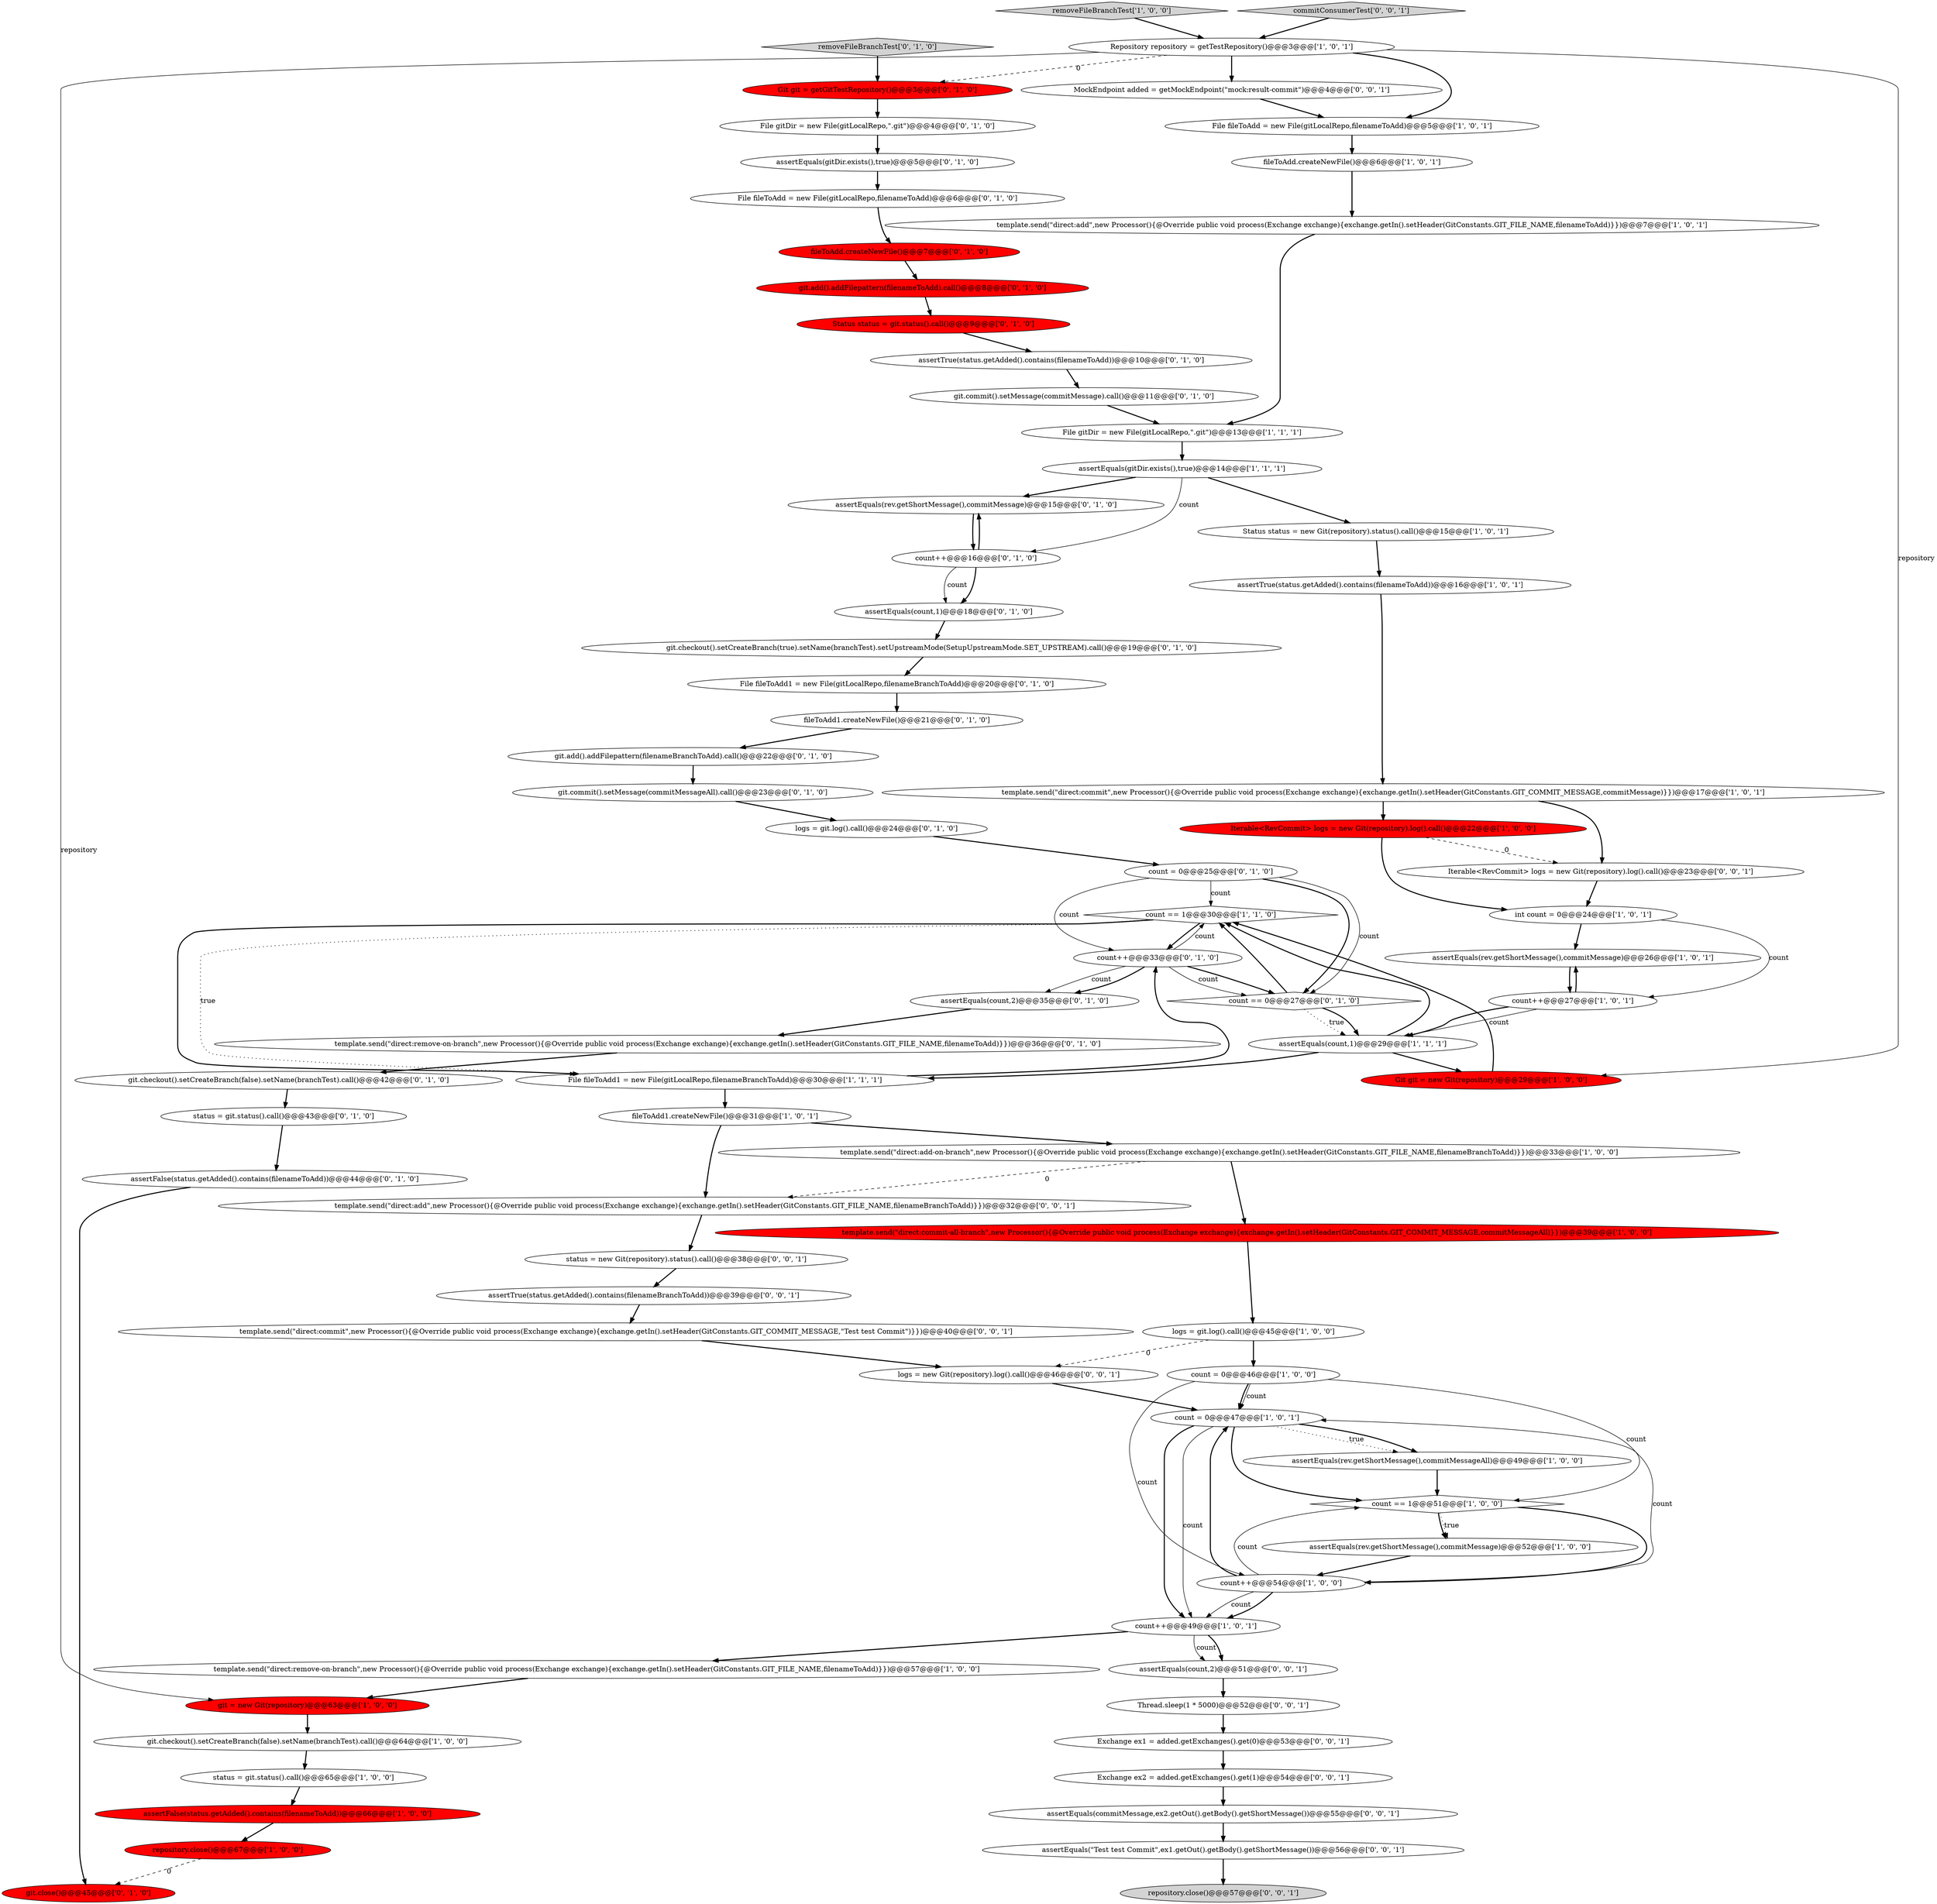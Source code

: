 digraph {
13 [style = filled, label = "Repository repository = getTestRepository()@@@3@@@['1', '0', '1']", fillcolor = white, shape = ellipse image = "AAA0AAABBB1BBB"];
11 [style = filled, label = "repository.close()@@@67@@@['1', '0', '0']", fillcolor = red, shape = ellipse image = "AAA1AAABBB1BBB"];
54 [style = filled, label = "assertEquals(rev.getShortMessage(),commitMessage)@@@15@@@['0', '1', '0']", fillcolor = white, shape = ellipse image = "AAA0AAABBB2BBB"];
68 [style = filled, label = "logs = new Git(repository).log().call()@@@46@@@['0', '0', '1']", fillcolor = white, shape = ellipse image = "AAA0AAABBB3BBB"];
23 [style = filled, label = "int count = 0@@@24@@@['1', '0', '1']", fillcolor = white, shape = ellipse image = "AAA0AAABBB1BBB"];
22 [style = filled, label = "git.checkout().setCreateBranch(false).setName(branchTest).call()@@@64@@@['1', '0', '0']", fillcolor = white, shape = ellipse image = "AAA0AAABBB1BBB"];
52 [style = filled, label = "status = git.status().call()@@@43@@@['0', '1', '0']", fillcolor = white, shape = ellipse image = "AAA0AAABBB2BBB"];
75 [style = filled, label = "status = new Git(repository).status().call()@@@38@@@['0', '0', '1']", fillcolor = white, shape = ellipse image = "AAA0AAABBB3BBB"];
76 [style = filled, label = "MockEndpoint added = getMockEndpoint(\"mock:result-commit\")@@@4@@@['0', '0', '1']", fillcolor = white, shape = ellipse image = "AAA0AAABBB3BBB"];
38 [style = filled, label = "count++@@@16@@@['0', '1', '0']", fillcolor = white, shape = ellipse image = "AAA0AAABBB2BBB"];
43 [style = filled, label = "assertFalse(status.getAdded().contains(filenameToAdd))@@@44@@@['0', '1', '0']", fillcolor = white, shape = ellipse image = "AAA0AAABBB2BBB"];
64 [style = filled, label = "repository.close()@@@57@@@['0', '0', '1']", fillcolor = lightgray, shape = ellipse image = "AAA0AAABBB3BBB"];
2 [style = filled, label = "count++@@@49@@@['1', '0', '1']", fillcolor = white, shape = ellipse image = "AAA0AAABBB1BBB"];
7 [style = filled, label = "template.send(\"direct:add\",new Processor(){@Override public void process(Exchange exchange){exchange.getIn().setHeader(GitConstants.GIT_FILE_NAME,filenameToAdd)}})@@@7@@@['1', '0', '1']", fillcolor = white, shape = ellipse image = "AAA0AAABBB1BBB"];
30 [style = filled, label = "count == 1@@@30@@@['1', '1', '0']", fillcolor = white, shape = diamond image = "AAA0AAABBB1BBB"];
33 [style = filled, label = "assertEquals(rev.getShortMessage(),commitMessage)@@@26@@@['1', '0', '1']", fillcolor = white, shape = ellipse image = "AAA0AAABBB1BBB"];
58 [style = filled, label = "assertEquals(count,2)@@@35@@@['0', '1', '0']", fillcolor = white, shape = ellipse image = "AAA0AAABBB2BBB"];
12 [style = filled, label = "template.send(\"direct:commit-all-branch\",new Processor(){@Override public void process(Exchange exchange){exchange.getIn().setHeader(GitConstants.GIT_COMMIT_MESSAGE,commitMessageAll)}})@@@39@@@['1', '0', '0']", fillcolor = red, shape = ellipse image = "AAA1AAABBB1BBB"];
36 [style = filled, label = "count = 0@@@25@@@['0', '1', '0']", fillcolor = white, shape = ellipse image = "AAA0AAABBB2BBB"];
55 [style = filled, label = "count == 0@@@27@@@['0', '1', '0']", fillcolor = white, shape = diamond image = "AAA0AAABBB2BBB"];
71 [style = filled, label = "template.send(\"direct:commit\",new Processor(){@Override public void process(Exchange exchange){exchange.getIn().setHeader(GitConstants.GIT_COMMIT_MESSAGE,\"Test test Commit\")}})@@@40@@@['0', '0', '1']", fillcolor = white, shape = ellipse image = "AAA0AAABBB3BBB"];
28 [style = filled, label = "git = new Git(repository)@@@63@@@['1', '0', '0']", fillcolor = red, shape = ellipse image = "AAA1AAABBB1BBB"];
74 [style = filled, label = "template.send(\"direct:add\",new Processor(){@Override public void process(Exchange exchange){exchange.getIn().setHeader(GitConstants.GIT_FILE_NAME,filenameBranchToAdd)}})@@@32@@@['0', '0', '1']", fillcolor = white, shape = ellipse image = "AAA0AAABBB3BBB"];
51 [style = filled, label = "assertTrue(status.getAdded().contains(filenameToAdd))@@@10@@@['0', '1', '0']", fillcolor = white, shape = ellipse image = "AAA0AAABBB2BBB"];
14 [style = filled, label = "count = 0@@@47@@@['1', '0', '1']", fillcolor = white, shape = ellipse image = "AAA0AAABBB1BBB"];
69 [style = filled, label = "Exchange ex2 = added.getExchanges().get(1)@@@54@@@['0', '0', '1']", fillcolor = white, shape = ellipse image = "AAA0AAABBB3BBB"];
47 [style = filled, label = "fileToAdd1.createNewFile()@@@21@@@['0', '1', '0']", fillcolor = white, shape = ellipse image = "AAA0AAABBB2BBB"];
24 [style = filled, label = "count++@@@27@@@['1', '0', '1']", fillcolor = white, shape = ellipse image = "AAA0AAABBB1BBB"];
16 [style = filled, label = "Iterable<RevCommit> logs = new Git(repository).log().call()@@@22@@@['1', '0', '0']", fillcolor = red, shape = ellipse image = "AAA1AAABBB1BBB"];
25 [style = filled, label = "removeFileBranchTest['1', '0', '0']", fillcolor = lightgray, shape = diamond image = "AAA0AAABBB1BBB"];
8 [style = filled, label = "Status status = new Git(repository).status().call()@@@15@@@['1', '0', '1']", fillcolor = white, shape = ellipse image = "AAA0AAABBB1BBB"];
1 [style = filled, label = "count++@@@54@@@['1', '0', '0']", fillcolor = white, shape = ellipse image = "AAA0AAABBB1BBB"];
50 [style = filled, label = "git.close()@@@45@@@['0', '1', '0']", fillcolor = red, shape = ellipse image = "AAA1AAABBB2BBB"];
56 [style = filled, label = "File fileToAdd1 = new File(gitLocalRepo,filenameBranchToAdd)@@@20@@@['0', '1', '0']", fillcolor = white, shape = ellipse image = "AAA0AAABBB2BBB"];
10 [style = filled, label = "assertFalse(status.getAdded().contains(filenameToAdd))@@@66@@@['1', '0', '0']", fillcolor = red, shape = ellipse image = "AAA1AAABBB1BBB"];
31 [style = filled, label = "Git git = new Git(repository)@@@29@@@['1', '0', '0']", fillcolor = red, shape = ellipse image = "AAA1AAABBB1BBB"];
34 [style = filled, label = "template.send(\"direct:remove-on-branch\",new Processor(){@Override public void process(Exchange exchange){exchange.getIn().setHeader(GitConstants.GIT_FILE_NAME,filenameToAdd)}})@@@57@@@['1', '0', '0']", fillcolor = white, shape = ellipse image = "AAA0AAABBB1BBB"];
70 [style = filled, label = "assertTrue(status.getAdded().contains(filenameBranchToAdd))@@@39@@@['0', '0', '1']", fillcolor = white, shape = ellipse image = "AAA0AAABBB3BBB"];
4 [style = filled, label = "logs = git.log().call()@@@45@@@['1', '0', '0']", fillcolor = white, shape = ellipse image = "AAA0AAABBB1BBB"];
40 [style = filled, label = "logs = git.log().call()@@@24@@@['0', '1', '0']", fillcolor = white, shape = ellipse image = "AAA0AAABBB2BBB"];
32 [style = filled, label = "assertEquals(rev.getShortMessage(),commitMessageAll)@@@49@@@['1', '0', '0']", fillcolor = white, shape = ellipse image = "AAA0AAABBB1BBB"];
35 [style = filled, label = "git.checkout().setCreateBranch(true).setName(branchTest).setUpstreamMode(SetupUpstreamMode.SET_UPSTREAM).call()@@@19@@@['0', '1', '0']", fillcolor = white, shape = ellipse image = "AAA0AAABBB2BBB"];
6 [style = filled, label = "assertEquals(rev.getShortMessage(),commitMessage)@@@52@@@['1', '0', '0']", fillcolor = white, shape = ellipse image = "AAA0AAABBB1BBB"];
37 [style = filled, label = "git.commit().setMessage(commitMessage).call()@@@11@@@['0', '1', '0']", fillcolor = white, shape = ellipse image = "AAA0AAABBB2BBB"];
9 [style = filled, label = "template.send(\"direct:commit\",new Processor(){@Override public void process(Exchange exchange){exchange.getIn().setHeader(GitConstants.GIT_COMMIT_MESSAGE,commitMessage)}})@@@17@@@['1', '0', '1']", fillcolor = white, shape = ellipse image = "AAA0AAABBB1BBB"];
45 [style = filled, label = "git.add().addFilepattern(filenameBranchToAdd).call()@@@22@@@['0', '1', '0']", fillcolor = white, shape = ellipse image = "AAA0AAABBB2BBB"];
21 [style = filled, label = "count == 1@@@51@@@['1', '0', '0']", fillcolor = white, shape = diamond image = "AAA0AAABBB1BBB"];
17 [style = filled, label = "File gitDir = new File(gitLocalRepo,\".git\")@@@13@@@['1', '1', '1']", fillcolor = white, shape = ellipse image = "AAA0AAABBB1BBB"];
20 [style = filled, label = "count = 0@@@46@@@['1', '0', '0']", fillcolor = white, shape = ellipse image = "AAA0AAABBB1BBB"];
42 [style = filled, label = "count++@@@33@@@['0', '1', '0']", fillcolor = white, shape = ellipse image = "AAA0AAABBB2BBB"];
61 [style = filled, label = "removeFileBranchTest['0', '1', '0']", fillcolor = lightgray, shape = diamond image = "AAA0AAABBB2BBB"];
3 [style = filled, label = "template.send(\"direct:add-on-branch\",new Processor(){@Override public void process(Exchange exchange){exchange.getIn().setHeader(GitConstants.GIT_FILE_NAME,filenameBranchToAdd)}})@@@33@@@['1', '0', '0']", fillcolor = white, shape = ellipse image = "AAA0AAABBB1BBB"];
26 [style = filled, label = "fileToAdd.createNewFile()@@@6@@@['1', '0', '1']", fillcolor = white, shape = ellipse image = "AAA0AAABBB1BBB"];
65 [style = filled, label = "Iterable<RevCommit> logs = new Git(repository).log().call()@@@23@@@['0', '0', '1']", fillcolor = white, shape = ellipse image = "AAA0AAABBB3BBB"];
29 [style = filled, label = "File fileToAdd = new File(gitLocalRepo,filenameToAdd)@@@5@@@['1', '0', '1']", fillcolor = white, shape = ellipse image = "AAA0AAABBB1BBB"];
72 [style = filled, label = "assertEquals(count,2)@@@51@@@['0', '0', '1']", fillcolor = white, shape = ellipse image = "AAA0AAABBB3BBB"];
46 [style = filled, label = "template.send(\"direct:remove-on-branch\",new Processor(){@Override public void process(Exchange exchange){exchange.getIn().setHeader(GitConstants.GIT_FILE_NAME,filenameToAdd)}})@@@36@@@['0', '1', '0']", fillcolor = white, shape = ellipse image = "AAA0AAABBB2BBB"];
18 [style = filled, label = "fileToAdd1.createNewFile()@@@31@@@['1', '0', '1']", fillcolor = white, shape = ellipse image = "AAA0AAABBB1BBB"];
77 [style = filled, label = "assertEquals(\"Test test Commit\",ex1.getOut().getBody().getShortMessage())@@@56@@@['0', '0', '1']", fillcolor = white, shape = ellipse image = "AAA0AAABBB3BBB"];
49 [style = filled, label = "fileToAdd.createNewFile()@@@7@@@['0', '1', '0']", fillcolor = red, shape = ellipse image = "AAA1AAABBB2BBB"];
44 [style = filled, label = "assertEquals(count,1)@@@18@@@['0', '1', '0']", fillcolor = white, shape = ellipse image = "AAA0AAABBB2BBB"];
62 [style = filled, label = "git.add().addFilepattern(filenameToAdd).call()@@@8@@@['0', '1', '0']", fillcolor = red, shape = ellipse image = "AAA1AAABBB2BBB"];
39 [style = filled, label = "Status status = git.status().call()@@@9@@@['0', '1', '0']", fillcolor = red, shape = ellipse image = "AAA1AAABBB2BBB"];
66 [style = filled, label = "commitConsumerTest['0', '0', '1']", fillcolor = lightgray, shape = diamond image = "AAA0AAABBB3BBB"];
59 [style = filled, label = "git.commit().setMessage(commitMessageAll).call()@@@23@@@['0', '1', '0']", fillcolor = white, shape = ellipse image = "AAA0AAABBB2BBB"];
5 [style = filled, label = "assertEquals(gitDir.exists(),true)@@@14@@@['1', '1', '1']", fillcolor = white, shape = ellipse image = "AAA0AAABBB1BBB"];
48 [style = filled, label = "Git git = getGitTestRepository()@@@3@@@['0', '1', '0']", fillcolor = red, shape = ellipse image = "AAA1AAABBB2BBB"];
73 [style = filled, label = "assertEquals(commitMessage,ex2.getOut().getBody().getShortMessage())@@@55@@@['0', '0', '1']", fillcolor = white, shape = ellipse image = "AAA0AAABBB3BBB"];
53 [style = filled, label = "git.checkout().setCreateBranch(false).setName(branchTest).call()@@@42@@@['0', '1', '0']", fillcolor = white, shape = ellipse image = "AAA0AAABBB2BBB"];
57 [style = filled, label = "File fileToAdd = new File(gitLocalRepo,filenameToAdd)@@@6@@@['0', '1', '0']", fillcolor = white, shape = ellipse image = "AAA0AAABBB2BBB"];
27 [style = filled, label = "assertEquals(count,1)@@@29@@@['1', '1', '1']", fillcolor = white, shape = ellipse image = "AAA0AAABBB1BBB"];
67 [style = filled, label = "Thread.sleep(1 * 5000)@@@52@@@['0', '0', '1']", fillcolor = white, shape = ellipse image = "AAA0AAABBB3BBB"];
60 [style = filled, label = "assertEquals(gitDir.exists(),true)@@@5@@@['0', '1', '0']", fillcolor = white, shape = ellipse image = "AAA0AAABBB2BBB"];
19 [style = filled, label = "status = git.status().call()@@@65@@@['1', '0', '0']", fillcolor = white, shape = ellipse image = "AAA0AAABBB1BBB"];
15 [style = filled, label = "File fileToAdd1 = new File(gitLocalRepo,filenameBranchToAdd)@@@30@@@['1', '1', '1']", fillcolor = white, shape = ellipse image = "AAA0AAABBB1BBB"];
41 [style = filled, label = "File gitDir = new File(gitLocalRepo,\".git\")@@@4@@@['0', '1', '0']", fillcolor = white, shape = ellipse image = "AAA0AAABBB2BBB"];
63 [style = filled, label = "Exchange ex1 = added.getExchanges().get(0)@@@53@@@['0', '0', '1']", fillcolor = white, shape = ellipse image = "AAA0AAABBB3BBB"];
0 [style = filled, label = "assertTrue(status.getAdded().contains(filenameToAdd))@@@16@@@['1', '0', '1']", fillcolor = white, shape = ellipse image = "AAA0AAABBB1BBB"];
18->3 [style = bold, label=""];
1->14 [style = solid, label="count"];
14->32 [style = dotted, label="true"];
38->44 [style = bold, label=""];
44->35 [style = bold, label=""];
1->2 [style = solid, label="count"];
9->65 [style = bold, label=""];
2->72 [style = solid, label="count"];
9->16 [style = bold, label=""];
27->15 [style = bold, label=""];
36->55 [style = bold, label=""];
56->47 [style = bold, label=""];
8->0 [style = bold, label=""];
23->33 [style = bold, label=""];
39->51 [style = bold, label=""];
70->71 [style = bold, label=""];
36->42 [style = solid, label="count"];
21->1 [style = bold, label=""];
31->30 [style = bold, label=""];
3->74 [style = dashed, label="0"];
54->38 [style = bold, label=""];
24->27 [style = bold, label=""];
10->11 [style = bold, label=""];
68->14 [style = bold, label=""];
17->5 [style = bold, label=""];
77->64 [style = bold, label=""];
66->13 [style = bold, label=""];
48->41 [style = bold, label=""];
26->7 [style = bold, label=""];
53->52 [style = bold, label=""];
27->30 [style = bold, label=""];
30->42 [style = bold, label=""];
2->34 [style = bold, label=""];
45->59 [style = bold, label=""];
55->27 [style = dotted, label="true"];
27->31 [style = bold, label=""];
20->14 [style = bold, label=""];
63->69 [style = bold, label=""];
49->62 [style = bold, label=""];
42->30 [style = solid, label="count"];
62->39 [style = bold, label=""];
29->26 [style = bold, label=""];
61->48 [style = bold, label=""];
24->27 [style = solid, label="count"];
60->57 [style = bold, label=""];
71->68 [style = bold, label=""];
55->27 [style = bold, label=""];
58->46 [style = bold, label=""];
42->58 [style = solid, label="count"];
13->76 [style = bold, label=""];
14->21 [style = bold, label=""];
30->15 [style = bold, label=""];
21->6 [style = dotted, label="true"];
74->75 [style = bold, label=""];
7->17 [style = bold, label=""];
22->19 [style = bold, label=""];
38->54 [style = bold, label=""];
13->31 [style = solid, label="repository"];
19->10 [style = bold, label=""];
16->23 [style = bold, label=""];
3->12 [style = bold, label=""];
13->48 [style = dashed, label="0"];
42->55 [style = bold, label=""];
76->29 [style = bold, label=""];
24->33 [style = bold, label=""];
6->1 [style = bold, label=""];
34->28 [style = bold, label=""];
52->43 [style = bold, label=""];
51->37 [style = bold, label=""];
55->30 [style = bold, label=""];
42->58 [style = bold, label=""];
67->63 [style = bold, label=""];
40->36 [style = bold, label=""];
33->24 [style = bold, label=""];
5->38 [style = solid, label="count"];
4->20 [style = bold, label=""];
36->55 [style = solid, label="count"];
13->28 [style = solid, label="repository"];
1->2 [style = bold, label=""];
47->45 [style = bold, label=""];
14->2 [style = bold, label=""];
23->24 [style = solid, label="count"];
14->32 [style = bold, label=""];
4->68 [style = dashed, label="0"];
18->74 [style = bold, label=""];
28->22 [style = bold, label=""];
2->72 [style = bold, label=""];
75->70 [style = bold, label=""];
5->54 [style = bold, label=""];
5->8 [style = bold, label=""];
20->1 [style = solid, label="count"];
0->9 [style = bold, label=""];
32->21 [style = bold, label=""];
43->50 [style = bold, label=""];
21->6 [style = bold, label=""];
25->13 [style = bold, label=""];
37->17 [style = bold, label=""];
59->40 [style = bold, label=""];
46->53 [style = bold, label=""];
11->50 [style = dashed, label="0"];
20->21 [style = solid, label="count"];
41->60 [style = bold, label=""];
42->55 [style = solid, label="count"];
1->21 [style = solid, label="count"];
35->56 [style = bold, label=""];
15->18 [style = bold, label=""];
38->44 [style = solid, label="count"];
13->29 [style = bold, label=""];
14->2 [style = solid, label="count"];
12->4 [style = bold, label=""];
15->42 [style = bold, label=""];
72->67 [style = bold, label=""];
57->49 [style = bold, label=""];
73->77 [style = bold, label=""];
1->14 [style = bold, label=""];
69->73 [style = bold, label=""];
30->15 [style = dotted, label="true"];
36->30 [style = solid, label="count"];
20->14 [style = solid, label="count"];
16->65 [style = dashed, label="0"];
65->23 [style = bold, label=""];
}
